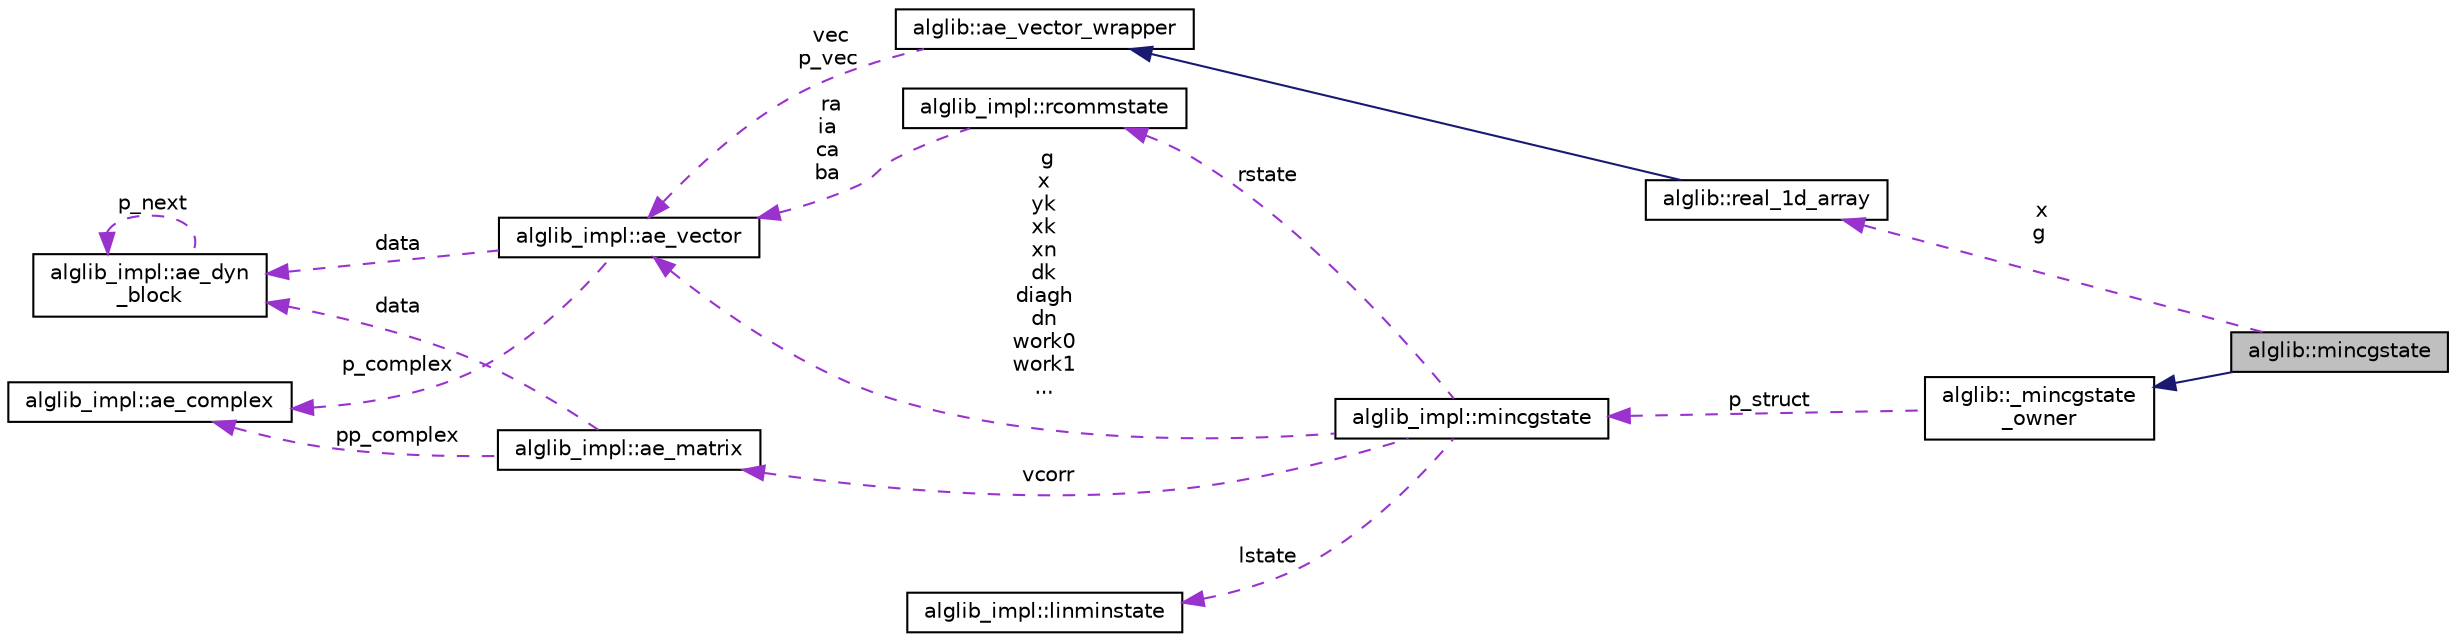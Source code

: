 digraph "alglib::mincgstate"
{
  edge [fontname="Helvetica",fontsize="10",labelfontname="Helvetica",labelfontsize="10"];
  node [fontname="Helvetica",fontsize="10",shape=record];
  rankdir="LR";
  Node2 [label="alglib::mincgstate",height=0.2,width=0.4,color="black", fillcolor="grey75", style="filled", fontcolor="black"];
  Node3 -> Node2 [dir="back",color="midnightblue",fontsize="10",style="solid",fontname="Helvetica"];
  Node3 [label="alglib::_mincgstate\l_owner",height=0.2,width=0.4,color="black", fillcolor="white", style="filled",URL="$classalglib_1_1__mincgstate__owner.html"];
  Node4 -> Node3 [dir="back",color="darkorchid3",fontsize="10",style="dashed",label=" p_struct" ,fontname="Helvetica"];
  Node4 [label="alglib_impl::mincgstate",height=0.2,width=0.4,color="black", fillcolor="white", style="filled",URL="$structalglib__impl_1_1mincgstate.html"];
  Node5 -> Node4 [dir="back",color="darkorchid3",fontsize="10",style="dashed",label=" rstate" ,fontname="Helvetica"];
  Node5 [label="alglib_impl::rcommstate",height=0.2,width=0.4,color="black", fillcolor="white", style="filled",URL="$structalglib__impl_1_1rcommstate.html"];
  Node6 -> Node5 [dir="back",color="darkorchid3",fontsize="10",style="dashed",label=" ra\nia\nca\nba" ,fontname="Helvetica"];
  Node6 [label="alglib_impl::ae_vector",height=0.2,width=0.4,color="black", fillcolor="white", style="filled",URL="$structalglib__impl_1_1ae__vector.html"];
  Node7 -> Node6 [dir="back",color="darkorchid3",fontsize="10",style="dashed",label=" data" ,fontname="Helvetica"];
  Node7 [label="alglib_impl::ae_dyn\l_block",height=0.2,width=0.4,color="black", fillcolor="white", style="filled",URL="$structalglib__impl_1_1ae__dyn__block.html"];
  Node7 -> Node7 [dir="back",color="darkorchid3",fontsize="10",style="dashed",label=" p_next" ,fontname="Helvetica"];
  Node8 -> Node6 [dir="back",color="darkorchid3",fontsize="10",style="dashed",label=" p_complex" ,fontname="Helvetica"];
  Node8 [label="alglib_impl::ae_complex",height=0.2,width=0.4,color="black", fillcolor="white", style="filled",URL="$structalglib__impl_1_1ae__complex.html"];
  Node9 -> Node4 [dir="back",color="darkorchid3",fontsize="10",style="dashed",label=" lstate" ,fontname="Helvetica"];
  Node9 [label="alglib_impl::linminstate",height=0.2,width=0.4,color="black", fillcolor="white", style="filled",URL="$structalglib__impl_1_1linminstate.html"];
  Node6 -> Node4 [dir="back",color="darkorchid3",fontsize="10",style="dashed",label=" g\nx\nyk\nxk\nxn\ndk\ndiagh\ndn\nwork0\nwork1\n..." ,fontname="Helvetica"];
  Node10 -> Node4 [dir="back",color="darkorchid3",fontsize="10",style="dashed",label=" vcorr" ,fontname="Helvetica"];
  Node10 [label="alglib_impl::ae_matrix",height=0.2,width=0.4,color="black", fillcolor="white", style="filled",URL="$structalglib__impl_1_1ae__matrix.html"];
  Node7 -> Node10 [dir="back",color="darkorchid3",fontsize="10",style="dashed",label=" data" ,fontname="Helvetica"];
  Node8 -> Node10 [dir="back",color="darkorchid3",fontsize="10",style="dashed",label=" pp_complex" ,fontname="Helvetica"];
  Node11 -> Node2 [dir="back",color="darkorchid3",fontsize="10",style="dashed",label=" x\ng" ,fontname="Helvetica"];
  Node11 [label="alglib::real_1d_array",height=0.2,width=0.4,color="black", fillcolor="white", style="filled",URL="$classalglib_1_1real__1d__array.html"];
  Node12 -> Node11 [dir="back",color="midnightblue",fontsize="10",style="solid",fontname="Helvetica"];
  Node12 [label="alglib::ae_vector_wrapper",height=0.2,width=0.4,color="black", fillcolor="white", style="filled",URL="$classalglib_1_1ae__vector__wrapper.html"];
  Node6 -> Node12 [dir="back",color="darkorchid3",fontsize="10",style="dashed",label=" vec\np_vec" ,fontname="Helvetica"];
}
